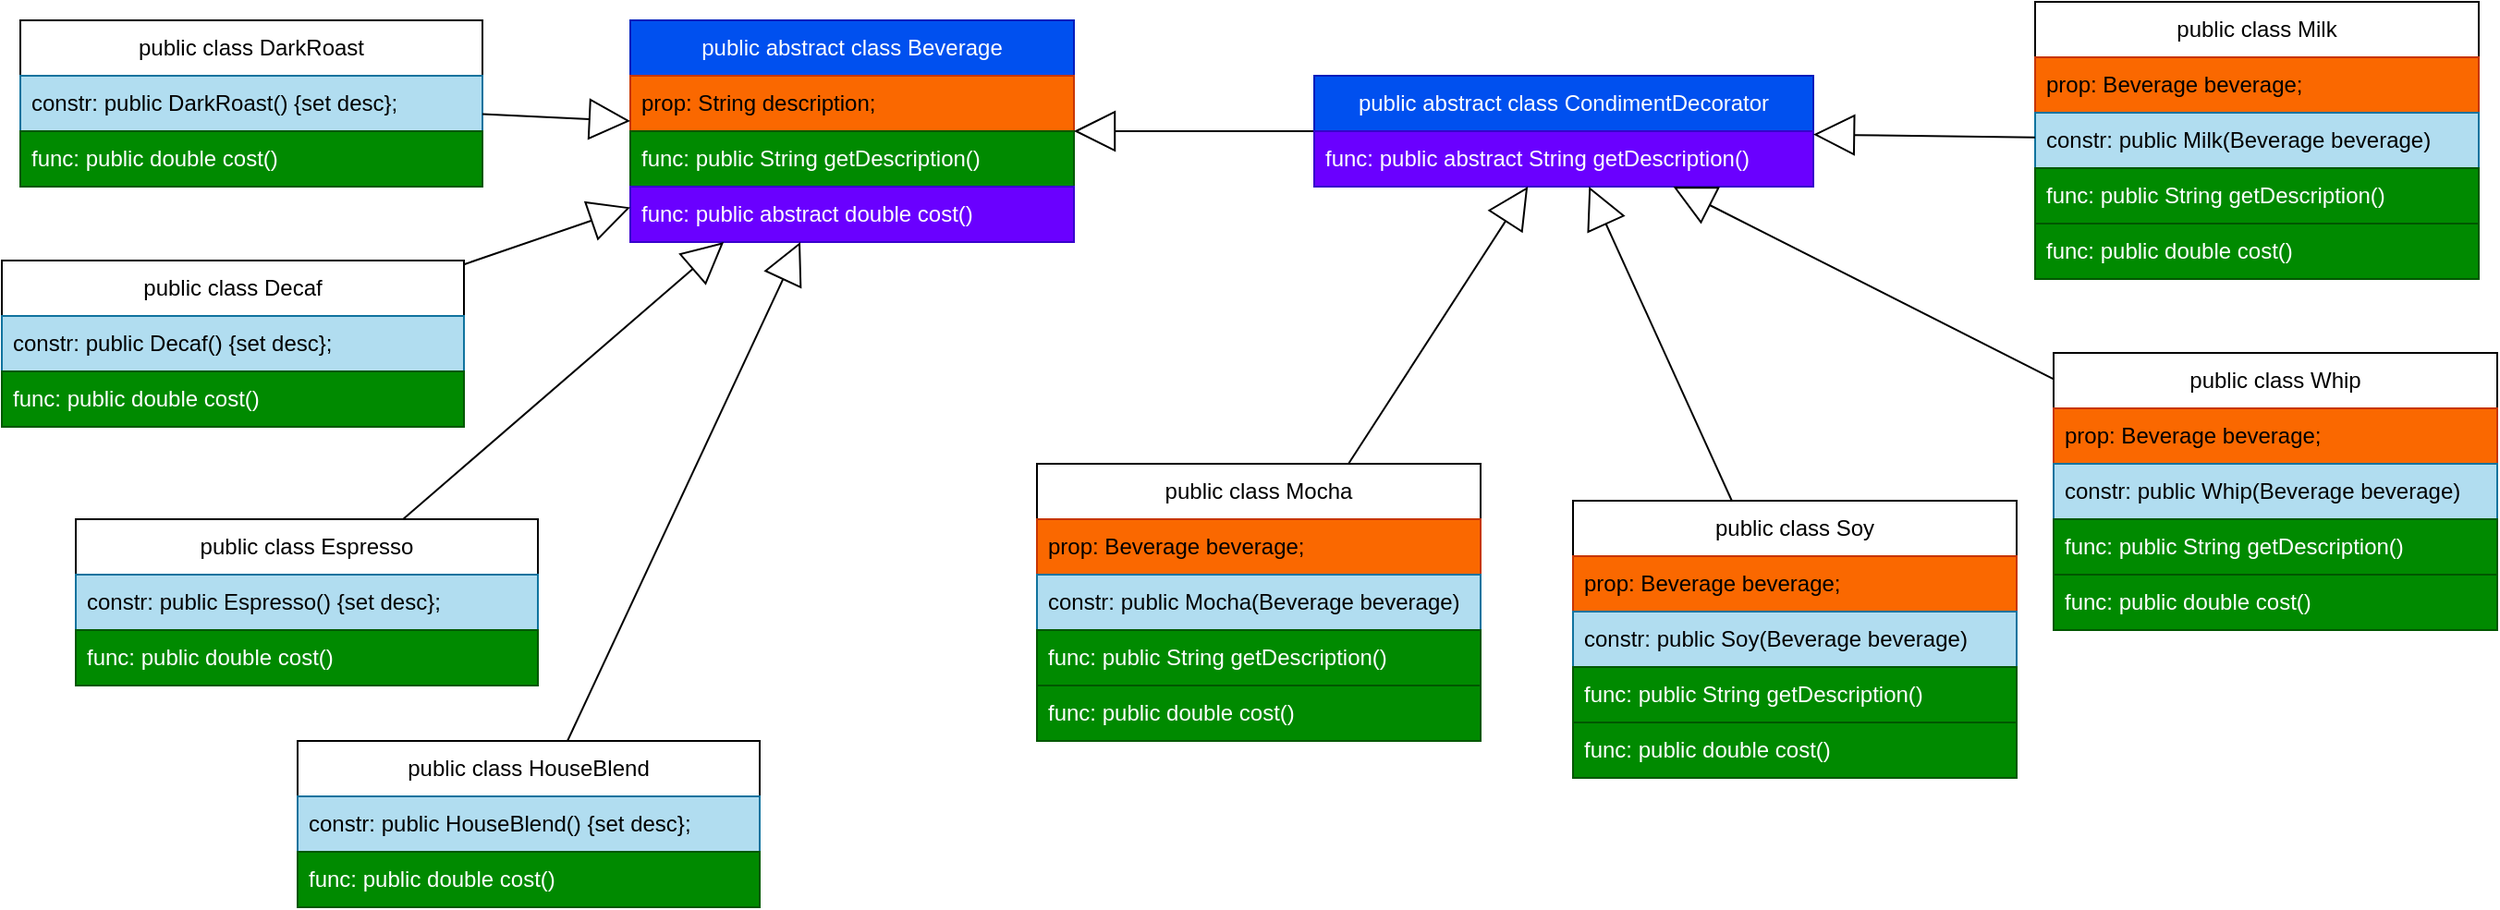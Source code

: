 <mxfile version="24.0.2" type="device">
  <diagram name="Strona-1" id="4Nua5wrlqRScjy9kVWuu">
    <mxGraphModel dx="2460" dy="766" grid="1" gridSize="10" guides="1" tooltips="1" connect="1" arrows="1" fold="1" page="1" pageScale="1" pageWidth="827" pageHeight="1169" math="0" shadow="0">
      <root>
        <mxCell id="0" />
        <mxCell id="1" parent="0" />
        <mxCell id="uAZB_q2s0tMn4ukExa00-1" value="public abstract class Beverage" style="swimlane;fontStyle=0;childLayout=stackLayout;horizontal=1;startSize=30;horizontalStack=0;resizeParent=1;resizeParentMax=0;resizeLast=0;collapsible=1;marginBottom=0;whiteSpace=wrap;html=1;fillColor=#0050ef;fontColor=#ffffff;strokeColor=#001DBC;" vertex="1" parent="1">
          <mxGeometry x="290" y="40" width="240" height="120" as="geometry" />
        </mxCell>
        <mxCell id="uAZB_q2s0tMn4ukExa00-2" value="prop: String description;" style="text;strokeColor=#C73500;fillColor=#fa6800;align=left;verticalAlign=middle;spacingLeft=4;spacingRight=4;overflow=hidden;points=[[0,0.5],[1,0.5]];portConstraint=eastwest;rotatable=0;whiteSpace=wrap;html=1;fontColor=#000000;" vertex="1" parent="uAZB_q2s0tMn4ukExa00-1">
          <mxGeometry y="30" width="240" height="30" as="geometry" />
        </mxCell>
        <mxCell id="uAZB_q2s0tMn4ukExa00-3" value="func: public String getDescription()" style="text;strokeColor=#005700;fillColor=#008a00;align=left;verticalAlign=middle;spacingLeft=4;spacingRight=4;overflow=hidden;points=[[0,0.5],[1,0.5]];portConstraint=eastwest;rotatable=0;whiteSpace=wrap;html=1;fontColor=#ffffff;" vertex="1" parent="uAZB_q2s0tMn4ukExa00-1">
          <mxGeometry y="60" width="240" height="30" as="geometry" />
        </mxCell>
        <mxCell id="uAZB_q2s0tMn4ukExa00-4" value="func: public abstract double cost()" style="text;strokeColor=#3700CC;fillColor=#6a00ff;align=left;verticalAlign=middle;spacingLeft=4;spacingRight=4;overflow=hidden;points=[[0,0.5],[1,0.5]];portConstraint=eastwest;rotatable=0;whiteSpace=wrap;html=1;fontColor=#ffffff;" vertex="1" parent="uAZB_q2s0tMn4ukExa00-1">
          <mxGeometry y="90" width="240" height="30" as="geometry" />
        </mxCell>
        <mxCell id="uAZB_q2s0tMn4ukExa00-6" value="" style="endArrow=block;html=1;rounded=0;endFill=0;strokeWidth=1;endSize=20;" edge="1" parent="1" source="uAZB_q2s0tMn4ukExa00-7" target="uAZB_q2s0tMn4ukExa00-1">
          <mxGeometry width="50" height="50" relative="1" as="geometry">
            <mxPoint x="590" y="300" as="sourcePoint" />
            <mxPoint x="479.995" y="170" as="targetPoint" />
          </mxGeometry>
        </mxCell>
        <mxCell id="uAZB_q2s0tMn4ukExa00-7" value="public abstract class CondimentDecorator" style="swimlane;fontStyle=0;childLayout=stackLayout;horizontal=1;startSize=30;horizontalStack=0;resizeParent=1;resizeParentMax=0;resizeLast=0;collapsible=1;marginBottom=0;whiteSpace=wrap;html=1;fillColor=#0050ef;fontColor=#ffffff;strokeColor=#001DBC;" vertex="1" parent="1">
          <mxGeometry x="660" y="70" width="270" height="60" as="geometry" />
        </mxCell>
        <mxCell id="uAZB_q2s0tMn4ukExa00-8" value="func: public abstract String getDescription()" style="text;strokeColor=#3700CC;fillColor=#6a00ff;align=left;verticalAlign=middle;spacingLeft=4;spacingRight=4;overflow=hidden;points=[[0,0.5],[1,0.5]];portConstraint=eastwest;rotatable=0;whiteSpace=wrap;html=1;fontColor=#ffffff;" vertex="1" parent="uAZB_q2s0tMn4ukExa00-7">
          <mxGeometry y="30" width="270" height="30" as="geometry" />
        </mxCell>
        <mxCell id="uAZB_q2s0tMn4ukExa00-11" value="public class DarkRoast" style="swimlane;fontStyle=0;childLayout=stackLayout;horizontal=1;startSize=30;horizontalStack=0;resizeParent=1;resizeParentMax=0;resizeLast=0;collapsible=1;marginBottom=0;whiteSpace=wrap;html=1;" vertex="1" parent="1">
          <mxGeometry x="-40" y="40" width="250" height="90" as="geometry" />
        </mxCell>
        <mxCell id="uAZB_q2s0tMn4ukExa00-12" value="constr: public DarkRoast() {set desc};" style="text;strokeColor=#10739e;fillColor=#b1ddf0;align=left;verticalAlign=middle;spacingLeft=4;spacingRight=4;overflow=hidden;points=[[0,0.5],[1,0.5]];portConstraint=eastwest;rotatable=0;whiteSpace=wrap;html=1;" vertex="1" parent="uAZB_q2s0tMn4ukExa00-11">
          <mxGeometry y="30" width="250" height="30" as="geometry" />
        </mxCell>
        <mxCell id="uAZB_q2s0tMn4ukExa00-13" value="func: public double cost()" style="text;strokeColor=#005700;fillColor=#008a00;align=left;verticalAlign=middle;spacingLeft=4;spacingRight=4;overflow=hidden;points=[[0,0.5],[1,0.5]];portConstraint=eastwest;rotatable=0;whiteSpace=wrap;html=1;fontColor=#ffffff;" vertex="1" parent="uAZB_q2s0tMn4ukExa00-11">
          <mxGeometry y="60" width="250" height="30" as="geometry" />
        </mxCell>
        <mxCell id="uAZB_q2s0tMn4ukExa00-15" value="" style="endArrow=block;html=1;rounded=0;endFill=0;strokeWidth=1;endSize=20;" edge="1" parent="1" source="uAZB_q2s0tMn4ukExa00-11" target="uAZB_q2s0tMn4ukExa00-1">
          <mxGeometry width="50" height="50" relative="1" as="geometry">
            <mxPoint x="448" y="287" as="sourcePoint" />
            <mxPoint x="240" y="170" as="targetPoint" />
          </mxGeometry>
        </mxCell>
        <mxCell id="uAZB_q2s0tMn4ukExa00-16" value="public class Decaf" style="swimlane;fontStyle=0;childLayout=stackLayout;horizontal=1;startSize=30;horizontalStack=0;resizeParent=1;resizeParentMax=0;resizeLast=0;collapsible=1;marginBottom=0;whiteSpace=wrap;html=1;" vertex="1" parent="1">
          <mxGeometry x="-50" y="170" width="250" height="90" as="geometry" />
        </mxCell>
        <mxCell id="uAZB_q2s0tMn4ukExa00-17" value="constr: public Decaf() {set desc};" style="text;strokeColor=#10739e;fillColor=#b1ddf0;align=left;verticalAlign=middle;spacingLeft=4;spacingRight=4;overflow=hidden;points=[[0,0.5],[1,0.5]];portConstraint=eastwest;rotatable=0;whiteSpace=wrap;html=1;" vertex="1" parent="uAZB_q2s0tMn4ukExa00-16">
          <mxGeometry y="30" width="250" height="30" as="geometry" />
        </mxCell>
        <mxCell id="uAZB_q2s0tMn4ukExa00-18" value="func: public double cost()" style="text;strokeColor=#005700;fillColor=#008a00;align=left;verticalAlign=middle;spacingLeft=4;spacingRight=4;overflow=hidden;points=[[0,0.5],[1,0.5]];portConstraint=eastwest;rotatable=0;whiteSpace=wrap;html=1;fontColor=#ffffff;" vertex="1" parent="uAZB_q2s0tMn4ukExa00-16">
          <mxGeometry y="60" width="250" height="30" as="geometry" />
        </mxCell>
        <mxCell id="uAZB_q2s0tMn4ukExa00-19" value="" style="endArrow=block;html=1;rounded=0;endFill=0;strokeWidth=1;endSize=20;" edge="1" parent="1" source="uAZB_q2s0tMn4ukExa00-16" target="uAZB_q2s0tMn4ukExa00-1">
          <mxGeometry width="50" height="50" relative="1" as="geometry">
            <mxPoint x="142" y="249" as="sourcePoint" />
            <mxPoint x="300" y="170" as="targetPoint" />
          </mxGeometry>
        </mxCell>
        <mxCell id="uAZB_q2s0tMn4ukExa00-20" value="public class Espresso" style="swimlane;fontStyle=0;childLayout=stackLayout;horizontal=1;startSize=30;horizontalStack=0;resizeParent=1;resizeParentMax=0;resizeLast=0;collapsible=1;marginBottom=0;whiteSpace=wrap;html=1;" vertex="1" parent="1">
          <mxGeometry x="-10" y="310" width="250" height="90" as="geometry" />
        </mxCell>
        <mxCell id="uAZB_q2s0tMn4ukExa00-21" value="constr: public Espresso() {set desc};" style="text;strokeColor=#10739e;fillColor=#b1ddf0;align=left;verticalAlign=middle;spacingLeft=4;spacingRight=4;overflow=hidden;points=[[0,0.5],[1,0.5]];portConstraint=eastwest;rotatable=0;whiteSpace=wrap;html=1;" vertex="1" parent="uAZB_q2s0tMn4ukExa00-20">
          <mxGeometry y="30" width="250" height="30" as="geometry" />
        </mxCell>
        <mxCell id="uAZB_q2s0tMn4ukExa00-22" value="func: public double cost()" style="text;strokeColor=#005700;fillColor=#008a00;align=left;verticalAlign=middle;spacingLeft=4;spacingRight=4;overflow=hidden;points=[[0,0.5],[1,0.5]];portConstraint=eastwest;rotatable=0;whiteSpace=wrap;html=1;fontColor=#ffffff;" vertex="1" parent="uAZB_q2s0tMn4ukExa00-20">
          <mxGeometry y="60" width="250" height="30" as="geometry" />
        </mxCell>
        <mxCell id="uAZB_q2s0tMn4ukExa00-23" value="" style="endArrow=block;html=1;rounded=0;endFill=0;strokeWidth=1;endSize=20;" edge="1" parent="1" source="uAZB_q2s0tMn4ukExa00-20" target="uAZB_q2s0tMn4ukExa00-1">
          <mxGeometry width="50" height="50" relative="1" as="geometry">
            <mxPoint x="296" y="380" as="sourcePoint" />
            <mxPoint x="392" y="170" as="targetPoint" />
          </mxGeometry>
        </mxCell>
        <mxCell id="uAZB_q2s0tMn4ukExa00-24" value="public class HouseBlend" style="swimlane;fontStyle=0;childLayout=stackLayout;horizontal=1;startSize=30;horizontalStack=0;resizeParent=1;resizeParentMax=0;resizeLast=0;collapsible=1;marginBottom=0;whiteSpace=wrap;html=1;" vertex="1" parent="1">
          <mxGeometry x="110" y="430" width="250" height="90" as="geometry" />
        </mxCell>
        <mxCell id="uAZB_q2s0tMn4ukExa00-25" value="constr: public HouseBlend() {set desc};" style="text;strokeColor=#10739e;fillColor=#b1ddf0;align=left;verticalAlign=middle;spacingLeft=4;spacingRight=4;overflow=hidden;points=[[0,0.5],[1,0.5]];portConstraint=eastwest;rotatable=0;whiteSpace=wrap;html=1;" vertex="1" parent="uAZB_q2s0tMn4ukExa00-24">
          <mxGeometry y="30" width="250" height="30" as="geometry" />
        </mxCell>
        <mxCell id="uAZB_q2s0tMn4ukExa00-26" value="func: public double cost()" style="text;strokeColor=#005700;fillColor=#008a00;align=left;verticalAlign=middle;spacingLeft=4;spacingRight=4;overflow=hidden;points=[[0,0.5],[1,0.5]];portConstraint=eastwest;rotatable=0;whiteSpace=wrap;html=1;fontColor=#ffffff;" vertex="1" parent="uAZB_q2s0tMn4ukExa00-24">
          <mxGeometry y="60" width="250" height="30" as="geometry" />
        </mxCell>
        <mxCell id="uAZB_q2s0tMn4ukExa00-27" value="" style="endArrow=block;html=1;rounded=0;endFill=0;strokeWidth=1;endSize=20;" edge="1" parent="1" source="uAZB_q2s0tMn4ukExa00-24" target="uAZB_q2s0tMn4ukExa00-1">
          <mxGeometry width="50" height="50" relative="1" as="geometry">
            <mxPoint x="328" y="420" as="sourcePoint" />
            <mxPoint x="402" y="170" as="targetPoint" />
          </mxGeometry>
        </mxCell>
        <mxCell id="uAZB_q2s0tMn4ukExa00-32" value="public class Milk" style="swimlane;fontStyle=0;childLayout=stackLayout;horizontal=1;startSize=30;horizontalStack=0;resizeParent=1;resizeParentMax=0;resizeLast=0;collapsible=1;marginBottom=0;whiteSpace=wrap;html=1;" vertex="1" parent="1">
          <mxGeometry x="1050" y="30" width="240" height="150" as="geometry">
            <mxRectangle x="750" y="240" width="60" height="30" as="alternateBounds" />
          </mxGeometry>
        </mxCell>
        <mxCell id="uAZB_q2s0tMn4ukExa00-33" value="prop: Beverage beverage;" style="text;strokeColor=#C73500;fillColor=#fa6800;align=left;verticalAlign=middle;spacingLeft=4;spacingRight=4;overflow=hidden;points=[[0,0.5],[1,0.5]];portConstraint=eastwest;rotatable=0;whiteSpace=wrap;html=1;fontColor=#000000;" vertex="1" parent="uAZB_q2s0tMn4ukExa00-32">
          <mxGeometry y="30" width="240" height="30" as="geometry" />
        </mxCell>
        <mxCell id="uAZB_q2s0tMn4ukExa00-34" value="constr: public Milk(Beverage beverage)" style="text;strokeColor=#10739e;fillColor=#b1ddf0;align=left;verticalAlign=middle;spacingLeft=4;spacingRight=4;overflow=hidden;points=[[0,0.5],[1,0.5]];portConstraint=eastwest;rotatable=0;whiteSpace=wrap;html=1;" vertex="1" parent="uAZB_q2s0tMn4ukExa00-32">
          <mxGeometry y="60" width="240" height="30" as="geometry" />
        </mxCell>
        <mxCell id="uAZB_q2s0tMn4ukExa00-35" value="func: public String getDescription()" style="text;strokeColor=#005700;fillColor=#008a00;align=left;verticalAlign=middle;spacingLeft=4;spacingRight=4;overflow=hidden;points=[[0,0.5],[1,0.5]];portConstraint=eastwest;rotatable=0;whiteSpace=wrap;html=1;fontColor=#ffffff;" vertex="1" parent="uAZB_q2s0tMn4ukExa00-32">
          <mxGeometry y="90" width="240" height="30" as="geometry" />
        </mxCell>
        <mxCell id="uAZB_q2s0tMn4ukExa00-43" value="func: public double cost()" style="text;strokeColor=#005700;fillColor=#008a00;align=left;verticalAlign=middle;spacingLeft=4;spacingRight=4;overflow=hidden;points=[[0,0.5],[1,0.5]];portConstraint=eastwest;rotatable=0;whiteSpace=wrap;html=1;fontColor=#ffffff;" vertex="1" parent="uAZB_q2s0tMn4ukExa00-32">
          <mxGeometry y="120" width="240" height="30" as="geometry" />
        </mxCell>
        <mxCell id="uAZB_q2s0tMn4ukExa00-45" value="public class Mocha" style="swimlane;fontStyle=0;childLayout=stackLayout;horizontal=1;startSize=30;horizontalStack=0;resizeParent=1;resizeParentMax=0;resizeLast=0;collapsible=1;marginBottom=0;whiteSpace=wrap;html=1;" vertex="1" parent="1">
          <mxGeometry x="510" y="280" width="240" height="150" as="geometry">
            <mxRectangle x="750" y="240" width="60" height="30" as="alternateBounds" />
          </mxGeometry>
        </mxCell>
        <mxCell id="uAZB_q2s0tMn4ukExa00-46" value="prop: Beverage beverage;" style="text;strokeColor=#C73500;fillColor=#fa6800;align=left;verticalAlign=middle;spacingLeft=4;spacingRight=4;overflow=hidden;points=[[0,0.5],[1,0.5]];portConstraint=eastwest;rotatable=0;whiteSpace=wrap;html=1;fontColor=#000000;" vertex="1" parent="uAZB_q2s0tMn4ukExa00-45">
          <mxGeometry y="30" width="240" height="30" as="geometry" />
        </mxCell>
        <mxCell id="uAZB_q2s0tMn4ukExa00-47" value="constr: public Mocha(Beverage beverage)" style="text;strokeColor=#10739e;fillColor=#b1ddf0;align=left;verticalAlign=middle;spacingLeft=4;spacingRight=4;overflow=hidden;points=[[0,0.5],[1,0.5]];portConstraint=eastwest;rotatable=0;whiteSpace=wrap;html=1;" vertex="1" parent="uAZB_q2s0tMn4ukExa00-45">
          <mxGeometry y="60" width="240" height="30" as="geometry" />
        </mxCell>
        <mxCell id="uAZB_q2s0tMn4ukExa00-48" value="func: public String getDescription()" style="text;strokeColor=#005700;fillColor=#008a00;align=left;verticalAlign=middle;spacingLeft=4;spacingRight=4;overflow=hidden;points=[[0,0.5],[1,0.5]];portConstraint=eastwest;rotatable=0;whiteSpace=wrap;html=1;fontColor=#ffffff;" vertex="1" parent="uAZB_q2s0tMn4ukExa00-45">
          <mxGeometry y="90" width="240" height="30" as="geometry" />
        </mxCell>
        <mxCell id="uAZB_q2s0tMn4ukExa00-49" value="func: public double cost()" style="text;strokeColor=#005700;fillColor=#008a00;align=left;verticalAlign=middle;spacingLeft=4;spacingRight=4;overflow=hidden;points=[[0,0.5],[1,0.5]];portConstraint=eastwest;rotatable=0;whiteSpace=wrap;html=1;fontColor=#ffffff;" vertex="1" parent="uAZB_q2s0tMn4ukExa00-45">
          <mxGeometry y="120" width="240" height="30" as="geometry" />
        </mxCell>
        <mxCell id="uAZB_q2s0tMn4ukExa00-51" value="" style="endArrow=block;html=1;rounded=0;endFill=0;strokeWidth=1;endSize=20;" edge="1" parent="1" source="uAZB_q2s0tMn4ukExa00-45" target="uAZB_q2s0tMn4ukExa00-7">
          <mxGeometry width="50" height="50" relative="1" as="geometry">
            <mxPoint x="680" y="110" as="sourcePoint" />
            <mxPoint x="860" y="300" as="targetPoint" />
          </mxGeometry>
        </mxCell>
        <mxCell id="uAZB_q2s0tMn4ukExa00-52" value="public class Soy" style="swimlane;fontStyle=0;childLayout=stackLayout;horizontal=1;startSize=30;horizontalStack=0;resizeParent=1;resizeParentMax=0;resizeLast=0;collapsible=1;marginBottom=0;whiteSpace=wrap;html=1;" vertex="1" parent="1">
          <mxGeometry x="800" y="300" width="240" height="150" as="geometry">
            <mxRectangle x="750" y="240" width="60" height="30" as="alternateBounds" />
          </mxGeometry>
        </mxCell>
        <mxCell id="uAZB_q2s0tMn4ukExa00-53" value="prop: Beverage beverage;" style="text;strokeColor=#C73500;fillColor=#fa6800;align=left;verticalAlign=middle;spacingLeft=4;spacingRight=4;overflow=hidden;points=[[0,0.5],[1,0.5]];portConstraint=eastwest;rotatable=0;whiteSpace=wrap;html=1;fontColor=#000000;" vertex="1" parent="uAZB_q2s0tMn4ukExa00-52">
          <mxGeometry y="30" width="240" height="30" as="geometry" />
        </mxCell>
        <mxCell id="uAZB_q2s0tMn4ukExa00-54" value="constr: public Soy(Beverage beverage)" style="text;strokeColor=#10739e;fillColor=#b1ddf0;align=left;verticalAlign=middle;spacingLeft=4;spacingRight=4;overflow=hidden;points=[[0,0.5],[1,0.5]];portConstraint=eastwest;rotatable=0;whiteSpace=wrap;html=1;" vertex="1" parent="uAZB_q2s0tMn4ukExa00-52">
          <mxGeometry y="60" width="240" height="30" as="geometry" />
        </mxCell>
        <mxCell id="uAZB_q2s0tMn4ukExa00-55" value="func: public String getDescription()" style="text;strokeColor=#005700;fillColor=#008a00;align=left;verticalAlign=middle;spacingLeft=4;spacingRight=4;overflow=hidden;points=[[0,0.5],[1,0.5]];portConstraint=eastwest;rotatable=0;whiteSpace=wrap;html=1;fontColor=#ffffff;" vertex="1" parent="uAZB_q2s0tMn4ukExa00-52">
          <mxGeometry y="90" width="240" height="30" as="geometry" />
        </mxCell>
        <mxCell id="uAZB_q2s0tMn4ukExa00-56" value="func: public double cost()" style="text;strokeColor=#005700;fillColor=#008a00;align=left;verticalAlign=middle;spacingLeft=4;spacingRight=4;overflow=hidden;points=[[0,0.5],[1,0.5]];portConstraint=eastwest;rotatable=0;whiteSpace=wrap;html=1;fontColor=#ffffff;" vertex="1" parent="uAZB_q2s0tMn4ukExa00-52">
          <mxGeometry y="120" width="240" height="30" as="geometry" />
        </mxCell>
        <mxCell id="uAZB_q2s0tMn4ukExa00-57" value="" style="endArrow=block;html=1;rounded=0;endFill=0;strokeWidth=1;endSize=20;" edge="1" parent="1" source="uAZB_q2s0tMn4ukExa00-52" target="uAZB_q2s0tMn4ukExa00-7">
          <mxGeometry width="50" height="50" relative="1" as="geometry">
            <mxPoint x="1057" y="400" as="sourcePoint" />
            <mxPoint x="840" y="140" as="targetPoint" />
          </mxGeometry>
        </mxCell>
        <mxCell id="uAZB_q2s0tMn4ukExa00-58" value="" style="endArrow=block;html=1;rounded=0;endFill=0;strokeWidth=1;endSize=20;" edge="1" parent="1" source="uAZB_q2s0tMn4ukExa00-32" target="uAZB_q2s0tMn4ukExa00-7">
          <mxGeometry width="50" height="50" relative="1" as="geometry">
            <mxPoint x="937" y="390" as="sourcePoint" />
            <mxPoint x="828" y="140" as="targetPoint" />
          </mxGeometry>
        </mxCell>
        <mxCell id="uAZB_q2s0tMn4ukExa00-59" value="public class Whip" style="swimlane;fontStyle=0;childLayout=stackLayout;horizontal=1;startSize=30;horizontalStack=0;resizeParent=1;resizeParentMax=0;resizeLast=0;collapsible=1;marginBottom=0;whiteSpace=wrap;html=1;" vertex="1" parent="1">
          <mxGeometry x="1060" y="220" width="240" height="150" as="geometry">
            <mxRectangle x="750" y="240" width="60" height="30" as="alternateBounds" />
          </mxGeometry>
        </mxCell>
        <mxCell id="uAZB_q2s0tMn4ukExa00-60" value="prop: Beverage beverage;" style="text;strokeColor=#C73500;fillColor=#fa6800;align=left;verticalAlign=middle;spacingLeft=4;spacingRight=4;overflow=hidden;points=[[0,0.5],[1,0.5]];portConstraint=eastwest;rotatable=0;whiteSpace=wrap;html=1;fontColor=#000000;" vertex="1" parent="uAZB_q2s0tMn4ukExa00-59">
          <mxGeometry y="30" width="240" height="30" as="geometry" />
        </mxCell>
        <mxCell id="uAZB_q2s0tMn4ukExa00-61" value="constr: public Whip(Beverage beverage)" style="text;strokeColor=#10739e;fillColor=#b1ddf0;align=left;verticalAlign=middle;spacingLeft=4;spacingRight=4;overflow=hidden;points=[[0,0.5],[1,0.5]];portConstraint=eastwest;rotatable=0;whiteSpace=wrap;html=1;" vertex="1" parent="uAZB_q2s0tMn4ukExa00-59">
          <mxGeometry y="60" width="240" height="30" as="geometry" />
        </mxCell>
        <mxCell id="uAZB_q2s0tMn4ukExa00-62" value="func: public String getDescription()" style="text;strokeColor=#005700;fillColor=#008a00;align=left;verticalAlign=middle;spacingLeft=4;spacingRight=4;overflow=hidden;points=[[0,0.5],[1,0.5]];portConstraint=eastwest;rotatable=0;whiteSpace=wrap;html=1;fontColor=#ffffff;" vertex="1" parent="uAZB_q2s0tMn4ukExa00-59">
          <mxGeometry y="90" width="240" height="30" as="geometry" />
        </mxCell>
        <mxCell id="uAZB_q2s0tMn4ukExa00-63" value="func: public double cost()" style="text;strokeColor=#005700;fillColor=#008a00;align=left;verticalAlign=middle;spacingLeft=4;spacingRight=4;overflow=hidden;points=[[0,0.5],[1,0.5]];portConstraint=eastwest;rotatable=0;whiteSpace=wrap;html=1;fontColor=#ffffff;" vertex="1" parent="uAZB_q2s0tMn4ukExa00-59">
          <mxGeometry y="120" width="240" height="30" as="geometry" />
        </mxCell>
        <mxCell id="uAZB_q2s0tMn4ukExa00-64" value="" style="endArrow=block;html=1;rounded=0;endFill=0;strokeWidth=1;endSize=20;" edge="1" parent="1" source="uAZB_q2s0tMn4ukExa00-59" target="uAZB_q2s0tMn4ukExa00-7">
          <mxGeometry width="50" height="50" relative="1" as="geometry">
            <mxPoint x="931" y="390" as="sourcePoint" />
            <mxPoint x="935" y="140" as="targetPoint" />
          </mxGeometry>
        </mxCell>
      </root>
    </mxGraphModel>
  </diagram>
</mxfile>

